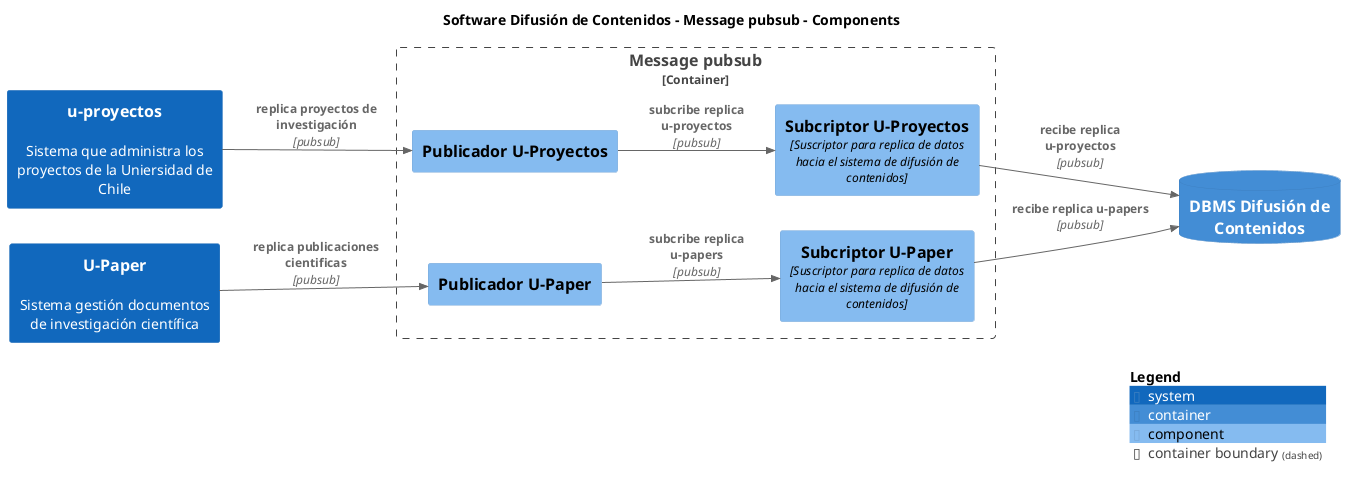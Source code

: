 @startuml
set separator none
title Software Difusión de Contenidos - Message pubsub - Components

left to right direction

!include <C4/C4>
!include <C4/C4_Context>
!include <C4/C4_Container>
!include <C4/C4_Component>

ContainerDb(SoftwareDifusióndeContenidos.DBMSDifusióndeContenidos, "DBMS Difusión de Contenidos", "", $tags="")
System(uproyectos, "u-proyectos", "Sistema que administra los proyectos de la Uniersidad de Chile", $tags="")
System(UPaper, "U-Paper", "Sistema gestión documentos de investigación científica", $tags="")

Container_Boundary("SoftwareDifusióndeContenidos.Messagepubsub_boundary", "Message pubsub", $tags="") {
  Component(SoftwareDifusióndeContenidos.Messagepubsub.PublicadorUPaper, "Publicador U-Paper", "", $tags="")
  Component(SoftwareDifusióndeContenidos.Messagepubsub.PublicadorUProyectos, "Publicador U-Proyectos", "", $tags="")
  Component(SoftwareDifusióndeContenidos.Messagepubsub.SubcriptorUProyectos, "Subcriptor U-Proyectos", "Suscriptor para replica de datos hacia el sistema de difusión de contenidos", $tags="")
  Component(SoftwareDifusióndeContenidos.Messagepubsub.SubcriptorUPaper, "Subcriptor U-Paper", "Suscriptor para replica de datos hacia el sistema de difusión de contenidos", $tags="")
}

Rel_D(uproyectos, SoftwareDifusióndeContenidos.Messagepubsub.PublicadorUProyectos, "replica proyectos de investigación", "pubsub", $tags="")
Rel_D(SoftwareDifusióndeContenidos.Messagepubsub.PublicadorUProyectos, SoftwareDifusióndeContenidos.Messagepubsub.SubcriptorUProyectos, "subcribe replica u-proyectos", "pubsub", $tags="")
Rel_D(SoftwareDifusióndeContenidos.Messagepubsub.SubcriptorUProyectos, SoftwareDifusióndeContenidos.DBMSDifusióndeContenidos, "recibe replica u-proyectos", "pubsub", $tags="")
Rel_D(UPaper, SoftwareDifusióndeContenidos.Messagepubsub.PublicadorUPaper, "replica publicaciones cientificas", "pubsub", $tags="")
Rel_D(SoftwareDifusióndeContenidos.Messagepubsub.PublicadorUPaper, SoftwareDifusióndeContenidos.Messagepubsub.SubcriptorUPaper, "subcribe replica u-papers", "pubsub", $tags="")
Rel_D(SoftwareDifusióndeContenidos.Messagepubsub.SubcriptorUPaper, SoftwareDifusióndeContenidos.DBMSDifusióndeContenidos, "recibe replica u-papers", "pubsub", $tags="")

SHOW_LEGEND(true)
@enduml